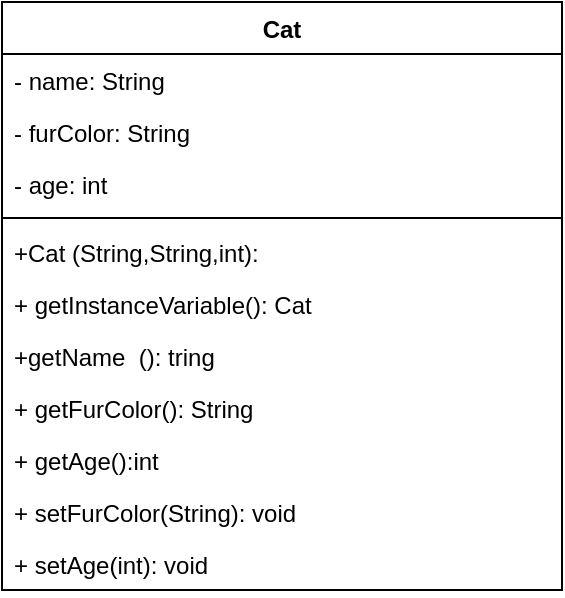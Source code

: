 <mxfile>
    <diagram id="EtUsU5ZVXlfTdODRx8jh" name="Cat">
        <mxGraphModel dx="616" dy="537" grid="1" gridSize="10" guides="1" tooltips="1" connect="1" arrows="1" fold="1" page="1" pageScale="1" pageWidth="827" pageHeight="1169" math="0" shadow="0">
            <root>
                <mxCell id="0"/>
                <mxCell id="1" parent="0"/>
                <mxCell id="3" value="Cat" style="swimlane;fontStyle=1;align=center;verticalAlign=top;childLayout=stackLayout;horizontal=1;startSize=26;horizontalStack=0;resizeParent=1;resizeParentMax=0;resizeLast=0;collapsible=1;marginBottom=0;" parent="1" vertex="1">
                    <mxGeometry x="160" y="120" width="280" height="294" as="geometry"/>
                </mxCell>
                <mxCell id="9" value="- name: String" style="text;strokeColor=none;fillColor=none;align=left;verticalAlign=top;spacingLeft=4;spacingRight=4;overflow=hidden;rotatable=0;points=[[0,0.5],[1,0.5]];portConstraint=eastwest;" parent="3" vertex="1">
                    <mxGeometry y="26" width="280" height="26" as="geometry"/>
                </mxCell>
                <mxCell id="7" value="- furColor: String" style="text;strokeColor=none;fillColor=none;align=left;verticalAlign=top;spacingLeft=4;spacingRight=4;overflow=hidden;rotatable=0;points=[[0,0.5],[1,0.5]];portConstraint=eastwest;" parent="3" vertex="1">
                    <mxGeometry y="52" width="280" height="26" as="geometry"/>
                </mxCell>
                <mxCell id="10" value="- age: int" style="text;strokeColor=none;fillColor=none;align=left;verticalAlign=top;spacingLeft=4;spacingRight=4;overflow=hidden;rotatable=0;points=[[0,0.5],[1,0.5]];portConstraint=eastwest;" parent="3" vertex="1">
                    <mxGeometry y="78" width="280" height="26" as="geometry"/>
                </mxCell>
                <mxCell id="5" value="" style="line;strokeWidth=1;fillColor=none;align=left;verticalAlign=middle;spacingTop=-1;spacingLeft=3;spacingRight=3;rotatable=0;labelPosition=right;points=[];portConstraint=eastwest;strokeColor=inherit;" parent="3" vertex="1">
                    <mxGeometry y="104" width="280" height="8" as="geometry"/>
                </mxCell>
                <mxCell id="6" value="+Cat (String,String,int):" style="text;strokeColor=none;fillColor=none;align=left;verticalAlign=top;spacingLeft=4;spacingRight=4;overflow=hidden;rotatable=0;points=[[0,0.5],[1,0.5]];portConstraint=eastwest;" parent="3" vertex="1">
                    <mxGeometry y="112" width="280" height="26" as="geometry"/>
                </mxCell>
                <mxCell id="17" value="+ getInstanceVariable(): Cat" style="text;strokeColor=none;fillColor=none;align=left;verticalAlign=top;spacingLeft=4;spacingRight=4;overflow=hidden;rotatable=0;points=[[0,0.5],[1,0.5]];portConstraint=eastwest;" parent="3" vertex="1">
                    <mxGeometry y="138" width="280" height="26" as="geometry"/>
                </mxCell>
                <mxCell id="18" value="+getName  (): tring" style="text;strokeColor=none;fillColor=none;align=left;verticalAlign=top;spacingLeft=4;spacingRight=4;overflow=hidden;rotatable=0;points=[[0,0.5],[1,0.5]];portConstraint=eastwest;" parent="3" vertex="1">
                    <mxGeometry y="164" width="280" height="26" as="geometry"/>
                </mxCell>
                <mxCell id="19" value="+ getFurColor(): String" style="text;strokeColor=none;fillColor=none;align=left;verticalAlign=top;spacingLeft=4;spacingRight=4;overflow=hidden;rotatable=0;points=[[0,0.5],[1,0.5]];portConstraint=eastwest;" parent="3" vertex="1">
                    <mxGeometry y="190" width="280" height="26" as="geometry"/>
                </mxCell>
                <mxCell id="20" value="+ getAge():int " style="text;strokeColor=none;fillColor=none;align=left;verticalAlign=top;spacingLeft=4;spacingRight=4;overflow=hidden;rotatable=0;points=[[0,0.5],[1,0.5]];portConstraint=eastwest;" parent="3" vertex="1">
                    <mxGeometry y="216" width="280" height="26" as="geometry"/>
                </mxCell>
                <mxCell id="21" value="+ setFurColor(String): void" style="text;strokeColor=none;fillColor=none;align=left;verticalAlign=top;spacingLeft=4;spacingRight=4;overflow=hidden;rotatable=0;points=[[0,0.5],[1,0.5]];portConstraint=eastwest;" parent="3" vertex="1">
                    <mxGeometry y="242" width="280" height="26" as="geometry"/>
                </mxCell>
                <mxCell id="22" value="+ setAge(int): void" style="text;strokeColor=none;fillColor=none;align=left;verticalAlign=top;spacingLeft=4;spacingRight=4;overflow=hidden;rotatable=0;points=[[0,0.5],[1,0.5]];portConstraint=eastwest;" parent="3" vertex="1">
                    <mxGeometry y="268" width="280" height="26" as="geometry"/>
                </mxCell>
            </root>
        </mxGraphModel>
    </diagram>
    <diagram id="QKz_CGjXVWkwxu4OZK58" name="App-Cat">
        <mxGraphModel dx="1306" dy="537" grid="1" gridSize="10" guides="1" tooltips="1" connect="1" arrows="1" fold="1" page="1" pageScale="1" pageWidth="827" pageHeight="1169" math="0" shadow="0">
            <root>
                <mxCell id="0"/>
                <mxCell id="1" parent="0"/>
                <mxCell id="kZjgyS6gLYrAm9mw7AKB-1" value="Cat" style="swimlane;fontStyle=1;align=center;verticalAlign=top;childLayout=stackLayout;horizontal=1;startSize=26;horizontalStack=0;resizeParent=1;resizeParentMax=0;resizeLast=0;collapsible=1;marginBottom=0;" parent="1" vertex="1">
                    <mxGeometry x="370" y="140" width="280" height="294" as="geometry"/>
                </mxCell>
                <mxCell id="kZjgyS6gLYrAm9mw7AKB-2" value="- name: String" style="text;strokeColor=none;fillColor=none;align=left;verticalAlign=top;spacingLeft=4;spacingRight=4;overflow=hidden;rotatable=0;points=[[0,0.5],[1,0.5]];portConstraint=eastwest;" parent="kZjgyS6gLYrAm9mw7AKB-1" vertex="1">
                    <mxGeometry y="26" width="280" height="26" as="geometry"/>
                </mxCell>
                <mxCell id="kZjgyS6gLYrAm9mw7AKB-3" value="- furColor: String" style="text;strokeColor=none;fillColor=none;align=left;verticalAlign=top;spacingLeft=4;spacingRight=4;overflow=hidden;rotatable=0;points=[[0,0.5],[1,0.5]];portConstraint=eastwest;" parent="kZjgyS6gLYrAm9mw7AKB-1" vertex="1">
                    <mxGeometry y="52" width="280" height="26" as="geometry"/>
                </mxCell>
                <mxCell id="kZjgyS6gLYrAm9mw7AKB-4" value="- age: int" style="text;strokeColor=none;fillColor=none;align=left;verticalAlign=top;spacingLeft=4;spacingRight=4;overflow=hidden;rotatable=0;points=[[0,0.5],[1,0.5]];portConstraint=eastwest;" parent="kZjgyS6gLYrAm9mw7AKB-1" vertex="1">
                    <mxGeometry y="78" width="280" height="26" as="geometry"/>
                </mxCell>
                <mxCell id="kZjgyS6gLYrAm9mw7AKB-5" value="" style="line;strokeWidth=1;fillColor=none;align=left;verticalAlign=middle;spacingTop=-1;spacingLeft=3;spacingRight=3;rotatable=0;labelPosition=right;points=[];portConstraint=eastwest;strokeColor=inherit;" parent="kZjgyS6gLYrAm9mw7AKB-1" vertex="1">
                    <mxGeometry y="104" width="280" height="8" as="geometry"/>
                </mxCell>
                <mxCell id="kZjgyS6gLYrAm9mw7AKB-6" value="+Cat (String,String,int):" style="text;strokeColor=none;fillColor=none;align=left;verticalAlign=top;spacingLeft=4;spacingRight=4;overflow=hidden;rotatable=0;points=[[0,0.5],[1,0.5]];portConstraint=eastwest;" parent="kZjgyS6gLYrAm9mw7AKB-1" vertex="1">
                    <mxGeometry y="112" width="280" height="26" as="geometry"/>
                </mxCell>
                <mxCell id="kZjgyS6gLYrAm9mw7AKB-7" value="+ getInstanceVariable(): Cat" style="text;strokeColor=none;fillColor=none;align=left;verticalAlign=top;spacingLeft=4;spacingRight=4;overflow=hidden;rotatable=0;points=[[0,0.5],[1,0.5]];portConstraint=eastwest;" parent="kZjgyS6gLYrAm9mw7AKB-1" vertex="1">
                    <mxGeometry y="138" width="280" height="26" as="geometry"/>
                </mxCell>
                <mxCell id="kZjgyS6gLYrAm9mw7AKB-8" value="+getName  (): tring" style="text;strokeColor=none;fillColor=none;align=left;verticalAlign=top;spacingLeft=4;spacingRight=4;overflow=hidden;rotatable=0;points=[[0,0.5],[1,0.5]];portConstraint=eastwest;" parent="kZjgyS6gLYrAm9mw7AKB-1" vertex="1">
                    <mxGeometry y="164" width="280" height="26" as="geometry"/>
                </mxCell>
                <mxCell id="kZjgyS6gLYrAm9mw7AKB-9" value="+ getFurColor(): String" style="text;strokeColor=none;fillColor=none;align=left;verticalAlign=top;spacingLeft=4;spacingRight=4;overflow=hidden;rotatable=0;points=[[0,0.5],[1,0.5]];portConstraint=eastwest;" parent="kZjgyS6gLYrAm9mw7AKB-1" vertex="1">
                    <mxGeometry y="190" width="280" height="26" as="geometry"/>
                </mxCell>
                <mxCell id="kZjgyS6gLYrAm9mw7AKB-10" value="+ getAge():int " style="text;strokeColor=none;fillColor=none;align=left;verticalAlign=top;spacingLeft=4;spacingRight=4;overflow=hidden;rotatable=0;points=[[0,0.5],[1,0.5]];portConstraint=eastwest;" parent="kZjgyS6gLYrAm9mw7AKB-1" vertex="1">
                    <mxGeometry y="216" width="280" height="26" as="geometry"/>
                </mxCell>
                <mxCell id="kZjgyS6gLYrAm9mw7AKB-11" value="+ setFurColor(String): void" style="text;strokeColor=none;fillColor=none;align=left;verticalAlign=top;spacingLeft=4;spacingRight=4;overflow=hidden;rotatable=0;points=[[0,0.5],[1,0.5]];portConstraint=eastwest;" parent="kZjgyS6gLYrAm9mw7AKB-1" vertex="1">
                    <mxGeometry y="242" width="280" height="26" as="geometry"/>
                </mxCell>
                <mxCell id="kZjgyS6gLYrAm9mw7AKB-12" value="+ setAge(int): void" style="text;strokeColor=none;fillColor=none;align=left;verticalAlign=top;spacingLeft=4;spacingRight=4;overflow=hidden;rotatable=0;points=[[0,0.5],[1,0.5]];portConstraint=eastwest;" parent="kZjgyS6gLYrAm9mw7AKB-1" vertex="1">
                    <mxGeometry y="268" width="280" height="26" as="geometry"/>
                </mxCell>
                <mxCell id="kZjgyS6gLYrAm9mw7AKB-13" value="App" style="swimlane;fontStyle=1;align=center;verticalAlign=top;childLayout=stackLayout;horizontal=1;startSize=26;horizontalStack=0;resizeParent=1;resizeParentMax=0;resizeLast=0;collapsible=1;marginBottom=0;" parent="1" vertex="1">
                    <mxGeometry x="50" y="140" width="160" height="86" as="geometry"/>
                </mxCell>
                <mxCell id="kZjgyS6gLYrAm9mw7AKB-15" value="" style="line;strokeWidth=1;fillColor=none;align=left;verticalAlign=middle;spacingTop=-1;spacingLeft=3;spacingRight=3;rotatable=0;labelPosition=right;points=[];portConstraint=eastwest;strokeColor=inherit;" parent="kZjgyS6gLYrAm9mw7AKB-13" vertex="1">
                    <mxGeometry y="26" width="160" height="8" as="geometry"/>
                </mxCell>
                <mxCell id="kZjgyS6gLYrAm9mw7AKB-16" value="+ main(String): void" style="text;strokeColor=none;fillColor=none;align=left;verticalAlign=top;spacingLeft=4;spacingRight=4;overflow=hidden;rotatable=0;points=[[0,0.5],[1,0.5]];portConstraint=eastwest;fontStyle=4" parent="kZjgyS6gLYrAm9mw7AKB-13" vertex="1">
                    <mxGeometry y="34" width="160" height="26" as="geometry"/>
                </mxCell>
                <mxCell id="kZjgyS6gLYrAm9mw7AKB-17" value="+ output(String): void" style="text;strokeColor=none;fillColor=none;align=left;verticalAlign=top;spacingLeft=4;spacingRight=4;overflow=hidden;rotatable=0;points=[[0,0.5],[1,0.5]];portConstraint=eastwest;fontStyle=4" parent="kZjgyS6gLYrAm9mw7AKB-13" vertex="1">
                    <mxGeometry y="60" width="160" height="26" as="geometry"/>
                </mxCell>
                <mxCell id="M1S2HOQfMq44FeJremHS-1" value="" style="endArrow=open;endFill=1;endSize=12;html=1;" edge="1" parent="1">
                    <mxGeometry width="160" relative="1" as="geometry">
                        <mxPoint x="210" y="180.5" as="sourcePoint"/>
                        <mxPoint x="370" y="180.5" as="targetPoint"/>
                    </mxGeometry>
                </mxCell>
            </root>
        </mxGraphModel>
    </diagram>
</mxfile>